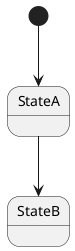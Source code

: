 {
  "sha1": "1yabv45qmgslqkq1yqpxw3e5noie97d",
  "insertion": {
    "when": "2024-10-21T20:53:10.681Z",
    "url": "https://github.com/plantuml/plantuml/issues/1476",
    "user": "plantuml@gmail.com"
  }
}
@startuml
[*] --> StateA
state StateA {
}
state StateB {
}
StateA --> StateB
@enduml
